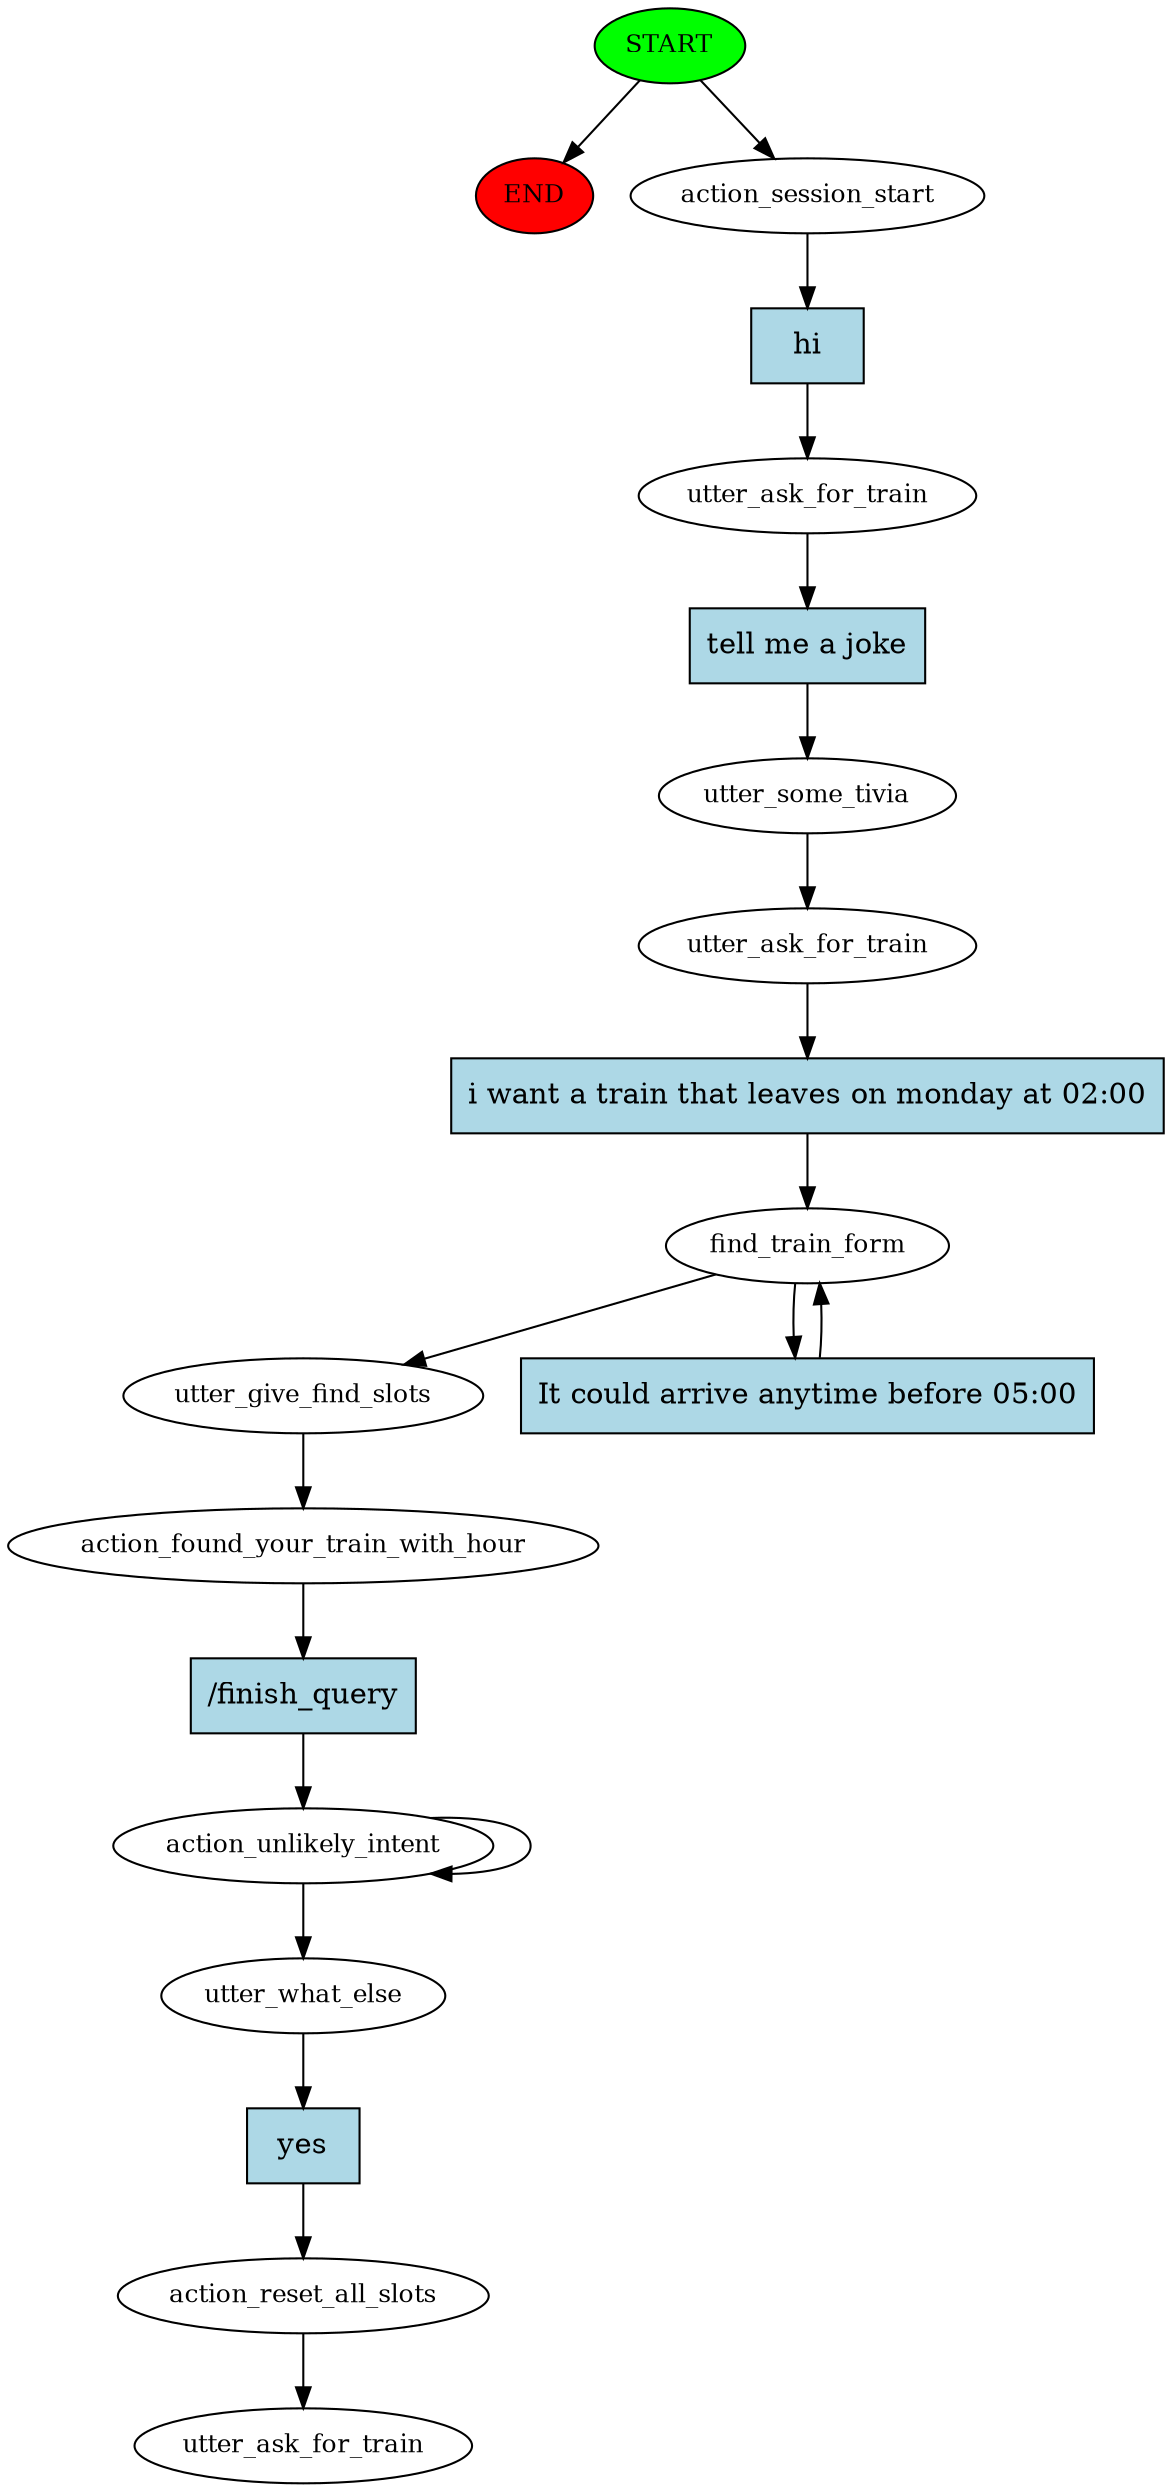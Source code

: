 digraph  {
0 [class="start active", fillcolor=green, fontsize=12, label=START, style=filled];
"-1" [class=end, fillcolor=red, fontsize=12, label=END, style=filled];
1 [class=active, fontsize=12, label=action_session_start];
2 [class=active, fontsize=12, label=utter_ask_for_train];
3 [class=active, fontsize=12, label=utter_some_tivia];
4 [class=active, fontsize=12, label=utter_ask_for_train];
5 [class=active, fontsize=12, label=find_train_form];
8 [class=active, fontsize=12, label=utter_give_find_slots];
9 [class=active, fontsize=12, label=action_found_your_train_with_hour];
10 [class=active, fontsize=12, label=action_unlikely_intent];
12 [class=active, fontsize=12, label=utter_what_else];
13 [class=active, fontsize=12, label=action_reset_all_slots];
14 [class="dashed active", fontsize=12, label=utter_ask_for_train];
15 [class="intent active", fillcolor=lightblue, label=hi, shape=rect, style=filled];
16 [class="intent active", fillcolor=lightblue, label="tell me a joke", shape=rect, style=filled];
17 [class="intent active", fillcolor=lightblue, label="i want a train that leaves on monday at 02:00", shape=rect, style=filled];
18 [class="intent active", fillcolor=lightblue, label="It could arrive anytime before 05:00", shape=rect, style=filled];
19 [class="intent active", fillcolor=lightblue, label="/finish_query", shape=rect, style=filled];
20 [class="intent active", fillcolor=lightblue, label=yes, shape=rect, style=filled];
0 -> "-1"  [class="", key=NONE, label=""];
0 -> 1  [class=active, key=NONE, label=""];
1 -> 15  [class=active, key=0];
2 -> 16  [class=active, key=0];
3 -> 4  [class=active, key=NONE, label=""];
4 -> 17  [class=active, key=0];
5 -> 8  [class=active, key=NONE, label=""];
5 -> 18  [class=active, key=0];
8 -> 9  [class=active, key=NONE, label=""];
9 -> 19  [class=active, key=0];
10 -> 12  [class=active, key=NONE, label=""];
10 -> 10  [class=active, key=NONE, label=""];
12 -> 20  [class=active, key=0];
13 -> 14  [class=active, key=NONE, label=""];
15 -> 2  [class=active, key=0];
16 -> 3  [class=active, key=0];
17 -> 5  [class=active, key=0];
18 -> 5  [class=active, key=0];
19 -> 10  [class=active, key=0];
20 -> 13  [class=active, key=0];
}

